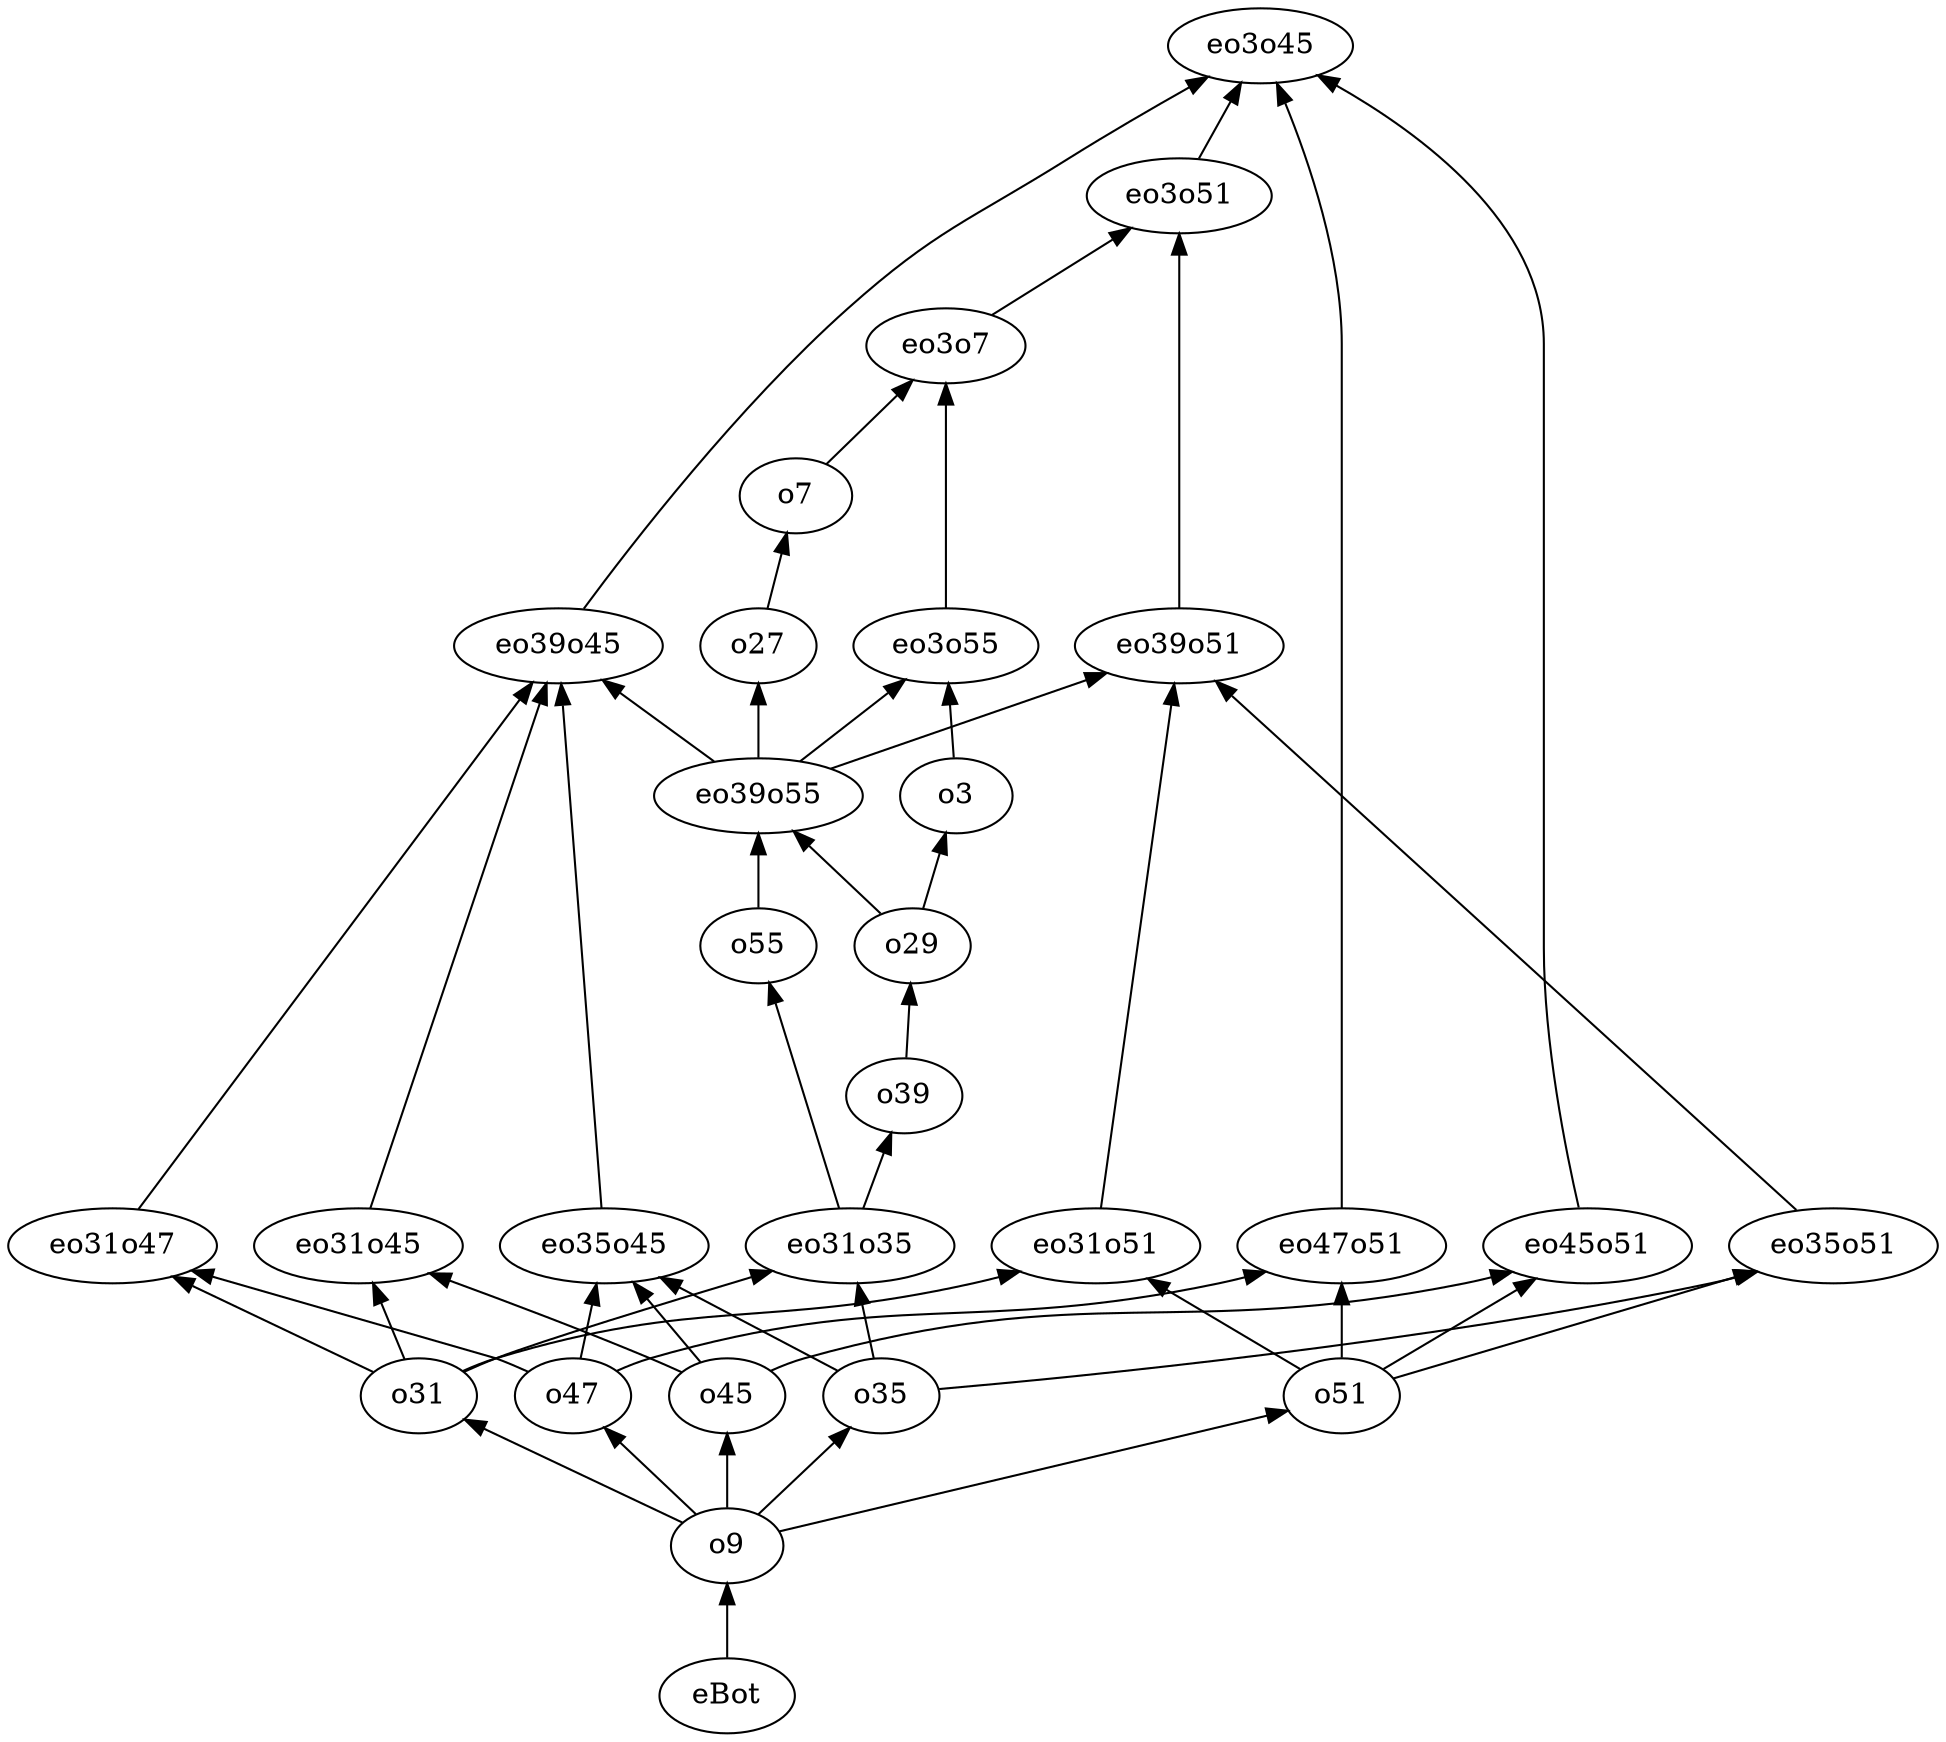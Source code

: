 strict digraph "priss2013-table01_s_df_s" {
	rankdir=BT
	eBot
	o29
	eo39o51
	eo3o55
	o27
	eo31o45
	eo39o55
	eo31o51
	eo39o45
	o47
	o9
	eo45o51
	eo3o45
	eo47o51
	o31
	eo31o47
	eo3o7
	o51
	o35
	eo3o51
	eo35o51
	o3
	o39
	eo35o45
	o55
	o7
	o45
	eo31o35
	o39 -> o29
	eo39o55 -> eo39o51
	eo31o51 -> eo39o51
	eo35o51 -> eo39o51
	eo39o55 -> eo3o55
	o3 -> eo3o55
	eo39o55 -> o27
	o31 -> eo31o45
	o45 -> eo31o45
	o29 -> eo39o55
	o55 -> eo39o55
	o31 -> eo31o51
	o51 -> eo31o51
	eo35o45 -> eo39o45
	eo31o45 -> eo39o45
	eo39o55 -> eo39o45
	eo31o47 -> eo39o45
	o9 -> o47
	eBot -> o9
	o45 -> eo45o51
	o51 -> eo45o51
	eo45o51 -> eo3o45
	eo47o51 -> eo3o45
	eo3o51 -> eo3o45
	eo39o45 -> eo3o45
	o47 -> eo47o51
	o51 -> eo47o51
	o9 -> o31
	o31 -> eo31o47
	o47 -> eo31o47
	o7 -> eo3o7
	eo3o55 -> eo3o7
	o9 -> o51
	o9 -> o35
	eo39o51 -> eo3o51
	eo3o7 -> eo3o51
	o35 -> eo35o51
	o51 -> eo35o51
	o29 -> o3
	eo31o35 -> o39
	o35 -> eo35o45
	o47 -> eo35o45
	o45 -> eo35o45
	eo31o35 -> o55
	o27 -> o7
	o9 -> o45
	o31 -> eo31o35
	o35 -> eo31o35
}
